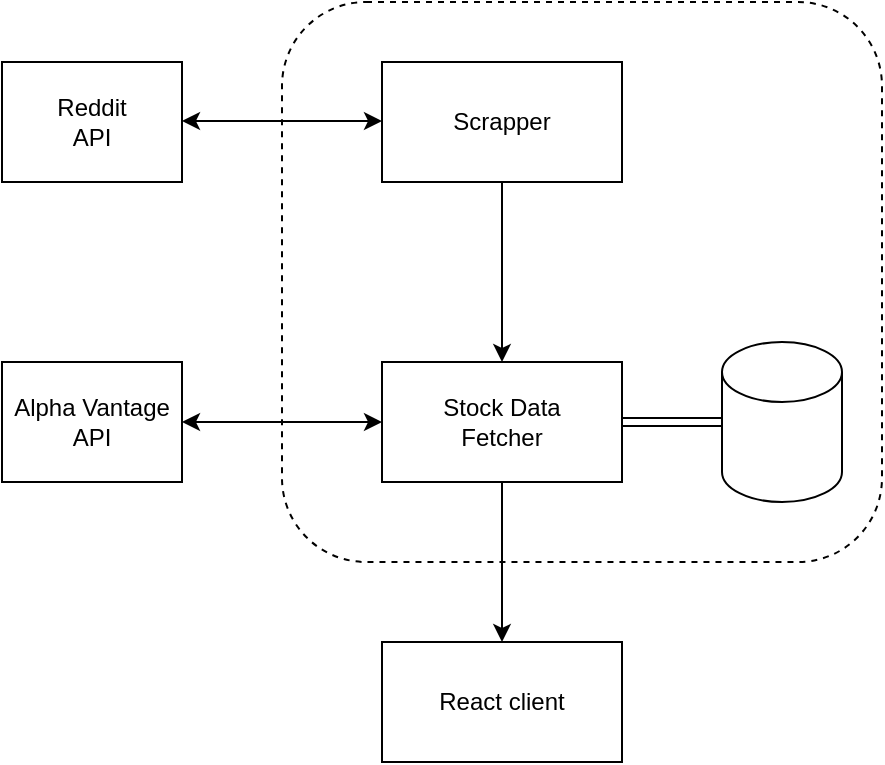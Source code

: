 <mxfile version="20.2.0" type="device"><diagram id="jwETbpiasCiB24AsqEAo" name="Strona-1"><mxGraphModel dx="1038" dy="571" grid="1" gridSize="10" guides="1" tooltips="1" connect="1" arrows="1" fold="1" page="1" pageScale="1" pageWidth="827" pageHeight="1169" math="0" shadow="0"><root><mxCell id="0"/><mxCell id="1" parent="0"/><mxCell id="IQtwcH6AdNjRWD_vUE3h-1" value="" style="rounded=0;whiteSpace=wrap;html=1;" parent="1" vertex="1"><mxGeometry x="250" y="80" width="120" height="60" as="geometry"/></mxCell><mxCell id="IQtwcH6AdNjRWD_vUE3h-2" value="Scrapper" style="text;html=1;strokeColor=none;fillColor=none;align=center;verticalAlign=middle;whiteSpace=wrap;rounded=0;" parent="1" vertex="1"><mxGeometry x="280" y="95" width="60" height="30" as="geometry"/></mxCell><mxCell id="IQtwcH6AdNjRWD_vUE3h-9" value="" style="endArrow=classic;html=1;rounded=0;exitX=0.5;exitY=1;exitDx=0;exitDy=0;" parent="1" source="IQtwcH6AdNjRWD_vUE3h-1" target="IQtwcH6AdNjRWD_vUE3h-10" edge="1"><mxGeometry width="50" height="50" relative="1" as="geometry"><mxPoint x="380" y="230" as="sourcePoint"/><mxPoint x="310" y="210" as="targetPoint"/></mxGeometry></mxCell><mxCell id="IQtwcH6AdNjRWD_vUE3h-10" value="" style="rounded=0;whiteSpace=wrap;html=1;" parent="1" vertex="1"><mxGeometry x="250" y="230" width="120" height="60" as="geometry"/></mxCell><mxCell id="IQtwcH6AdNjRWD_vUE3h-11" value="Stock Data Fetcher" style="text;html=1;strokeColor=none;fillColor=none;align=center;verticalAlign=middle;whiteSpace=wrap;rounded=0;" parent="1" vertex="1"><mxGeometry x="258" y="240" width="104" height="40" as="geometry"/></mxCell><mxCell id="IQtwcH6AdNjRWD_vUE3h-12" value="" style="shape=link;endArrow=classic;startArrow=classic;html=1;rounded=0;exitX=1;exitY=0.5;exitDx=0;exitDy=0;strokeWidth=1;" parent="1" source="IQtwcH6AdNjRWD_vUE3h-10" target="IQtwcH6AdNjRWD_vUE3h-13" edge="1"><mxGeometry width="100" height="100" relative="1" as="geometry"><mxPoint x="350" y="240" as="sourcePoint"/><mxPoint x="450" y="260" as="targetPoint"/></mxGeometry></mxCell><mxCell id="IQtwcH6AdNjRWD_vUE3h-13" value="" style="shape=cylinder3;whiteSpace=wrap;html=1;boundedLbl=1;backgroundOutline=1;size=15;" parent="1" vertex="1"><mxGeometry x="420" y="220" width="60" height="80" as="geometry"/></mxCell><mxCell id="IQtwcH6AdNjRWD_vUE3h-16" value="" style="endArrow=classic;html=1;rounded=0;strokeWidth=1;exitX=0.5;exitY=1;exitDx=0;exitDy=0;" parent="1" source="IQtwcH6AdNjRWD_vUE3h-10" target="IQtwcH6AdNjRWD_vUE3h-17" edge="1"><mxGeometry width="50" height="50" relative="1" as="geometry"><mxPoint x="380" y="350" as="sourcePoint"/><mxPoint x="310" y="410" as="targetPoint"/></mxGeometry></mxCell><mxCell id="IQtwcH6AdNjRWD_vUE3h-17" value="React client" style="rounded=0;whiteSpace=wrap;html=1;" parent="1" vertex="1"><mxGeometry x="250" y="370" width="120" height="60" as="geometry"/></mxCell><mxCell id="CbhVKAgWXpuCRYM9dfqc-1" value="Alpha Vantage API" style="rounded=0;whiteSpace=wrap;html=1;" vertex="1" parent="1"><mxGeometry x="60" y="230" width="90" height="60" as="geometry"/></mxCell><mxCell id="CbhVKAgWXpuCRYM9dfqc-4" value="Reddit&lt;br&gt;API" style="rounded=0;whiteSpace=wrap;html=1;" vertex="1" parent="1"><mxGeometry x="60" y="80" width="90" height="60" as="geometry"/></mxCell><mxCell id="CbhVKAgWXpuCRYM9dfqc-7" value="" style="rounded=1;whiteSpace=wrap;html=1;fillColor=none;dashed=1;" vertex="1" parent="1"><mxGeometry x="200" y="50" width="300" height="280" as="geometry"/></mxCell><mxCell id="CbhVKAgWXpuCRYM9dfqc-13" value="" style="endArrow=classic;startArrow=classic;html=1;rounded=0;strokeColor=default;entryX=0;entryY=0.5;entryDx=0;entryDy=0;exitX=1;exitY=0.5;exitDx=0;exitDy=0;" edge="1" parent="1" source="CbhVKAgWXpuCRYM9dfqc-1" target="IQtwcH6AdNjRWD_vUE3h-10"><mxGeometry width="50" height="50" relative="1" as="geometry"><mxPoint x="150" y="280" as="sourcePoint"/><mxPoint x="200" y="230" as="targetPoint"/></mxGeometry></mxCell><mxCell id="CbhVKAgWXpuCRYM9dfqc-16" value="" style="endArrow=classic;startArrow=classic;html=1;rounded=0;strokeColor=default;entryX=0;entryY=0.5;entryDx=0;entryDy=0;exitX=1;exitY=0.5;exitDx=0;exitDy=0;" edge="1" parent="1"><mxGeometry width="50" height="50" relative="1" as="geometry"><mxPoint x="150" y="109.5" as="sourcePoint"/><mxPoint x="250" y="109.5" as="targetPoint"/></mxGeometry></mxCell></root></mxGraphModel></diagram></mxfile>
